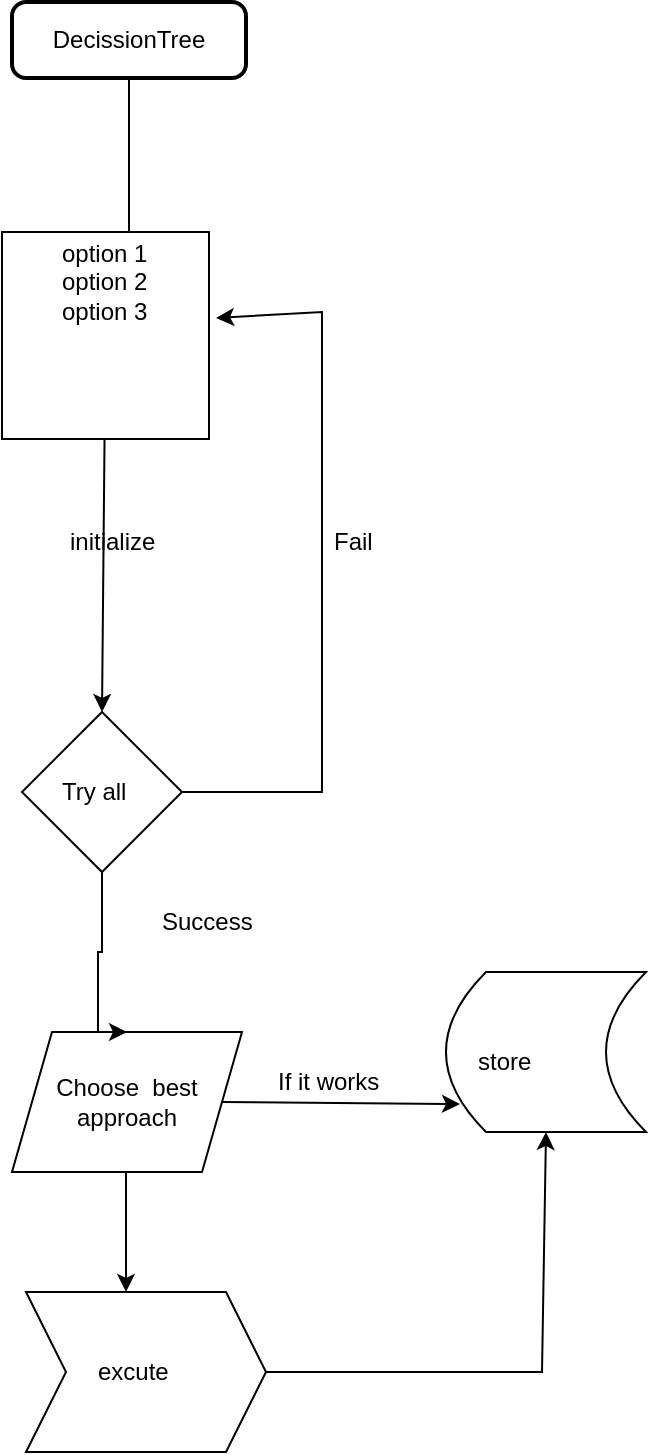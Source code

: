 <mxfile version="21.6.5" type="github">
  <diagram name="Page-1" id="dw2B5zM220cwQ2C_lmCP">
    <mxGraphModel dx="880" dy="470" grid="1" gridSize="10" guides="1" tooltips="1" connect="1" arrows="1" fold="1" page="1" pageScale="1" pageWidth="850" pageHeight="1100" math="0" shadow="0">
      <root>
        <mxCell id="0" />
        <mxCell id="1" parent="0" />
        <mxCell id="xToHTT3VNN6i4KSnR3Zl-3" value="" style="edgeStyle=orthogonalEdgeStyle;rounded=0;orthogonalLoop=1;jettySize=auto;html=1;" edge="1" parent="1" source="2" target="xToHTT3VNN6i4KSnR3Zl-2">
          <mxGeometry relative="1" as="geometry" />
        </mxCell>
        <mxCell id="2" value="DecissionTree" style="rounded=1;absoluteArcSize=1;arcSize=14;whiteSpace=wrap;strokeWidth=2;" parent="1" vertex="1">
          <mxGeometry x="15" y="15" width="117" height="38" as="geometry" />
        </mxCell>
        <mxCell id="xToHTT3VNN6i4KSnR3Zl-2" value="" style="shape=waypoint;sketch=0;size=6;pointerEvents=1;points=[];fillColor=default;resizable=0;rotatable=0;perimeter=centerPerimeter;snapToPoint=1;rounded=1;arcSize=14;strokeWidth=2;" vertex="1" parent="1">
          <mxGeometry x="63.5" y="142" width="20" height="20" as="geometry" />
        </mxCell>
        <mxCell id="xToHTT3VNN6i4KSnR3Zl-4" value="" style="whiteSpace=wrap;html=1;aspect=fixed;" vertex="1" parent="1">
          <mxGeometry x="10" y="130" width="103.5" height="103.5" as="geometry" />
        </mxCell>
        <mxCell id="xToHTT3VNN6i4KSnR3Zl-5" value="&lt;div&gt;option 1&lt;/div&gt;&lt;div&gt;option 2&lt;/div&gt;&lt;div&gt;option 3&lt;br&gt;&lt;/div&gt;" style="text;strokeColor=none;fillColor=none;align=left;verticalAlign=middle;spacingLeft=4;spacingRight=4;overflow=hidden;points=[[0,0.5],[1,0.5]];portConstraint=eastwest;rotatable=0;whiteSpace=wrap;html=1;" vertex="1" parent="1">
          <mxGeometry x="33.5" y="130" width="80" height="50" as="geometry" />
        </mxCell>
        <mxCell id="xToHTT3VNN6i4KSnR3Zl-6" value="" style="endArrow=classic;html=1;rounded=0;entryX=0.5;entryY=0;entryDx=0;entryDy=0;" edge="1" parent="1" source="xToHTT3VNN6i4KSnR3Zl-4" target="xToHTT3VNN6i4KSnR3Zl-12">
          <mxGeometry width="50" height="50" relative="1" as="geometry">
            <mxPoint x="73" y="230" as="sourcePoint" />
            <mxPoint x="73" y="270" as="targetPoint" />
            <Array as="points" />
          </mxGeometry>
        </mxCell>
        <mxCell id="xToHTT3VNN6i4KSnR3Zl-7" value="Choose&amp;nbsp; best approach" style="shape=parallelogram;perimeter=parallelogramPerimeter;whiteSpace=wrap;html=1;fixedSize=1;" vertex="1" parent="1">
          <mxGeometry x="15" y="530" width="115" height="70" as="geometry" />
        </mxCell>
        <mxCell id="xToHTT3VNN6i4KSnR3Zl-8" value="" style="endArrow=classic;html=1;rounded=0;exitX=1;exitY=0.5;exitDx=0;exitDy=0;entryX=0.07;entryY=0.825;entryDx=0;entryDy=0;entryPerimeter=0;" edge="1" parent="1" source="xToHTT3VNN6i4KSnR3Zl-7" target="xToHTT3VNN6i4KSnR3Zl-10">
          <mxGeometry width="50" height="50" relative="1" as="geometry">
            <mxPoint x="170" y="300" as="sourcePoint" />
            <mxPoint x="210" y="299.5" as="targetPoint" />
            <Array as="points" />
          </mxGeometry>
        </mxCell>
        <mxCell id="xToHTT3VNN6i4KSnR3Zl-10" value="" style="shape=dataStorage;whiteSpace=wrap;html=1;fixedSize=1;" vertex="1" parent="1">
          <mxGeometry x="232" y="500" width="100" height="80" as="geometry" />
        </mxCell>
        <mxCell id="xToHTT3VNN6i4KSnR3Zl-12" value="" style="rhombus;whiteSpace=wrap;html=1;" vertex="1" parent="1">
          <mxGeometry x="20" y="370" width="80" height="80" as="geometry" />
        </mxCell>
        <mxCell id="xToHTT3VNN6i4KSnR3Zl-17" value="store" style="text;strokeColor=none;fillColor=none;align=left;verticalAlign=middle;spacingLeft=4;spacingRight=4;overflow=hidden;points=[[0,0.5],[1,0.5]];portConstraint=eastwest;rotatable=0;whiteSpace=wrap;html=1;" vertex="1" parent="1">
          <mxGeometry x="242" y="530" width="80" height="30" as="geometry" />
        </mxCell>
        <mxCell id="xToHTT3VNN6i4KSnR3Zl-18" value="Try all" style="text;strokeColor=none;fillColor=none;align=left;verticalAlign=middle;spacingLeft=4;spacingRight=4;overflow=hidden;points=[[0,0.5],[1,0.5]];portConstraint=eastwest;rotatable=0;whiteSpace=wrap;html=1;" vertex="1" parent="1">
          <mxGeometry x="33.5" y="395" width="80" height="30" as="geometry" />
        </mxCell>
        <mxCell id="xToHTT3VNN6i4KSnR3Zl-19" value="" style="endArrow=classic;html=1;rounded=0;entryX=1.044;entryY=0.86;entryDx=0;entryDy=0;entryPerimeter=0;" edge="1" parent="1" target="xToHTT3VNN6i4KSnR3Zl-5">
          <mxGeometry width="50" height="50" relative="1" as="geometry">
            <mxPoint x="100" y="410" as="sourcePoint" />
            <mxPoint x="240" y="410" as="targetPoint" />
            <Array as="points">
              <mxPoint x="170" y="410" />
              <mxPoint x="170" y="170" />
            </Array>
          </mxGeometry>
        </mxCell>
        <mxCell id="xToHTT3VNN6i4KSnR3Zl-20" value="If it works" style="text;strokeColor=none;fillColor=none;align=left;verticalAlign=middle;spacingLeft=4;spacingRight=4;overflow=hidden;points=[[0,0.5],[1,0.5]];portConstraint=eastwest;rotatable=0;whiteSpace=wrap;html=1;" vertex="1" parent="1">
          <mxGeometry x="142" y="540" width="80" height="30" as="geometry" />
        </mxCell>
        <mxCell id="xToHTT3VNN6i4KSnR3Zl-22" value="Fail" style="text;strokeColor=none;fillColor=none;align=left;verticalAlign=middle;spacingLeft=4;spacingRight=4;overflow=hidden;points=[[0,0.5],[1,0.5]];portConstraint=eastwest;rotatable=0;whiteSpace=wrap;html=1;" vertex="1" parent="1">
          <mxGeometry x="170" y="270" width="80" height="30" as="geometry" />
        </mxCell>
        <mxCell id="xToHTT3VNN6i4KSnR3Zl-23" value="initialize" style="text;strokeColor=none;fillColor=none;align=left;verticalAlign=middle;spacingLeft=4;spacingRight=4;overflow=hidden;points=[[0,0.5],[1,0.5]];portConstraint=eastwest;rotatable=0;whiteSpace=wrap;html=1;" vertex="1" parent="1">
          <mxGeometry x="37.5" y="270" width="80" height="30" as="geometry" />
        </mxCell>
        <mxCell id="xToHTT3VNN6i4KSnR3Zl-27" style="edgeStyle=orthogonalEdgeStyle;rounded=0;orthogonalLoop=1;jettySize=auto;html=1;exitX=0.5;exitY=1;exitDx=0;exitDy=0;entryX=0.5;entryY=0;entryDx=0;entryDy=0;" edge="1" parent="1" source="xToHTT3VNN6i4KSnR3Zl-12" target="xToHTT3VNN6i4KSnR3Zl-7">
          <mxGeometry relative="1" as="geometry">
            <mxPoint x="60" y="490" as="targetPoint" />
            <Array as="points">
              <mxPoint x="60" y="490" />
              <mxPoint x="58" y="490" />
            </Array>
          </mxGeometry>
        </mxCell>
        <mxCell id="xToHTT3VNN6i4KSnR3Zl-24" value="Success" style="text;strokeColor=none;fillColor=none;align=left;verticalAlign=middle;spacingLeft=4;spacingRight=4;overflow=hidden;points=[[0,0.5],[1,0.5]];portConstraint=eastwest;rotatable=0;whiteSpace=wrap;html=1;" vertex="1" parent="1">
          <mxGeometry x="83.5" y="460" width="80" height="30" as="geometry" />
        </mxCell>
        <mxCell id="xToHTT3VNN6i4KSnR3Zl-28" value="" style="endArrow=classic;html=1;rounded=0;" edge="1" parent="1">
          <mxGeometry width="50" height="50" relative="1" as="geometry">
            <mxPoint x="72" y="600" as="sourcePoint" />
            <mxPoint x="72" y="660" as="targetPoint" />
          </mxGeometry>
        </mxCell>
        <mxCell id="xToHTT3VNN6i4KSnR3Zl-29" value="" style="shape=step;perimeter=stepPerimeter;whiteSpace=wrap;html=1;fixedSize=1;" vertex="1" parent="1">
          <mxGeometry x="22" y="660" width="120" height="80" as="geometry" />
        </mxCell>
        <mxCell id="xToHTT3VNN6i4KSnR3Zl-30" value="excute" style="text;strokeColor=none;fillColor=none;align=left;verticalAlign=middle;spacingLeft=4;spacingRight=4;overflow=hidden;points=[[0,0.5],[1,0.5]];portConstraint=eastwest;rotatable=0;whiteSpace=wrap;html=1;" vertex="1" parent="1">
          <mxGeometry x="52" y="685" width="80" height="30" as="geometry" />
        </mxCell>
        <mxCell id="xToHTT3VNN6i4KSnR3Zl-31" value="" style="endArrow=classic;html=1;rounded=0;entryX=0.5;entryY=1;entryDx=0;entryDy=0;" edge="1" parent="1" target="xToHTT3VNN6i4KSnR3Zl-10">
          <mxGeometry width="50" height="50" relative="1" as="geometry">
            <mxPoint x="142" y="700" as="sourcePoint" />
            <mxPoint x="290" y="700" as="targetPoint" />
            <Array as="points">
              <mxPoint x="280" y="700" />
            </Array>
          </mxGeometry>
        </mxCell>
      </root>
    </mxGraphModel>
  </diagram>
</mxfile>
